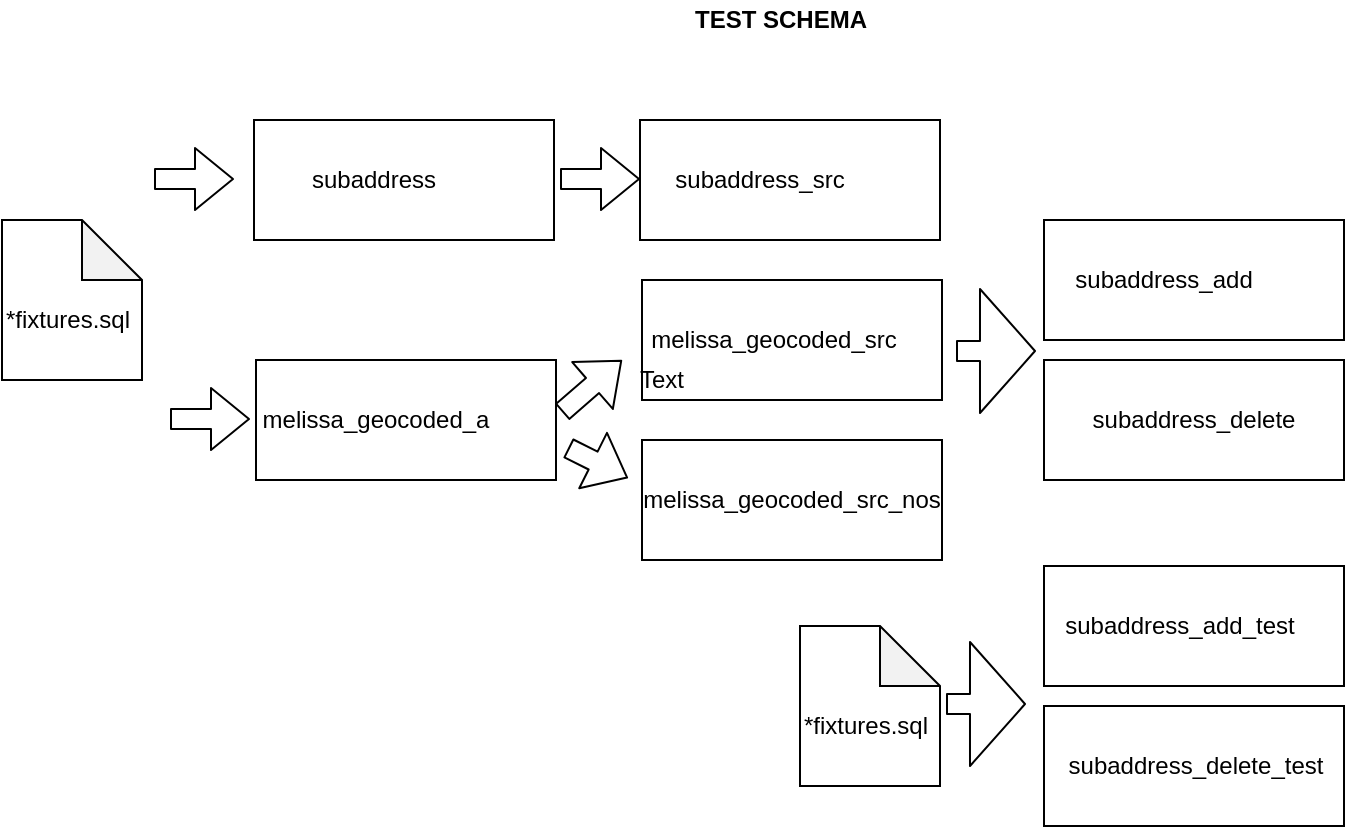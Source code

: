 <mxfile version="14.4.9" type="device"><diagram id="UHGikUQVZQ2GSxtt2hlj" name="Page-1"><mxGraphModel dx="868" dy="662" grid="1" gridSize="10" guides="1" tooltips="1" connect="1" arrows="1" fold="1" page="1" pageScale="1" pageWidth="850" pageHeight="1100" math="0" shadow="0"><root><mxCell id="0"/><mxCell id="1" parent="0"/><mxCell id="1rPcJaWGtFSZM36oiF5B-5" value="" style="rounded=0;whiteSpace=wrap;html=1;" vertex="1" parent="1"><mxGeometry x="329" y="270" width="150" height="60" as="geometry"/></mxCell><mxCell id="1rPcJaWGtFSZM36oiF5B-4" value="subaddress_src" style="text;html=1;strokeColor=none;fillColor=none;align=center;verticalAlign=middle;whiteSpace=wrap;rounded=0;" vertex="1" parent="1"><mxGeometry x="369" y="290" width="40" height="20" as="geometry"/></mxCell><mxCell id="1rPcJaWGtFSZM36oiF5B-7" value="" style="rounded=0;whiteSpace=wrap;html=1;" vertex="1" parent="1"><mxGeometry x="330" y="350" width="150" height="60" as="geometry"/></mxCell><mxCell id="1rPcJaWGtFSZM36oiF5B-8" value="melissa_geocoded_src" style="text;html=1;strokeColor=none;fillColor=none;align=center;verticalAlign=middle;whiteSpace=wrap;rounded=0;" vertex="1" parent="1"><mxGeometry x="376" y="370" width="40" height="20" as="geometry"/></mxCell><mxCell id="1rPcJaWGtFSZM36oiF5B-9" value="" style="rounded=0;whiteSpace=wrap;html=1;" vertex="1" parent="1"><mxGeometry x="330" y="430" width="150" height="60" as="geometry"/></mxCell><mxCell id="1rPcJaWGtFSZM36oiF5B-12" value="melissa_geocoded_src_nos" style="text;html=1;strokeColor=none;fillColor=none;align=center;verticalAlign=middle;whiteSpace=wrap;rounded=0;" vertex="1" parent="1"><mxGeometry x="385" y="450" width="40" height="20" as="geometry"/></mxCell><mxCell id="1rPcJaWGtFSZM36oiF5B-14" value="" style="rounded=0;whiteSpace=wrap;html=1;" vertex="1" parent="1"><mxGeometry x="531" y="320" width="150" height="60" as="geometry"/></mxCell><mxCell id="1rPcJaWGtFSZM36oiF5B-15" value="subaddress_add" style="text;html=1;strokeColor=none;fillColor=none;align=center;verticalAlign=middle;whiteSpace=wrap;rounded=0;" vertex="1" parent="1"><mxGeometry x="571" y="340" width="40" height="20" as="geometry"/></mxCell><mxCell id="1rPcJaWGtFSZM36oiF5B-16" value="" style="rounded=0;whiteSpace=wrap;html=1;" vertex="1" parent="1"><mxGeometry x="531" y="390" width="150" height="60" as="geometry"/></mxCell><mxCell id="1rPcJaWGtFSZM36oiF5B-19" value="subaddress_delete" style="text;html=1;strokeColor=none;fillColor=none;align=center;verticalAlign=middle;whiteSpace=wrap;rounded=0;" vertex="1" parent="1"><mxGeometry x="586" y="410" width="40" height="20" as="geometry"/></mxCell><mxCell id="1rPcJaWGtFSZM36oiF5B-20" value="TEST SCHEMA" style="text;html=1;strokeColor=none;fillColor=none;align=center;verticalAlign=middle;whiteSpace=wrap;rounded=0;fontStyle=1" vertex="1" parent="1"><mxGeometry x="354" y="210" width="91" height="20" as="geometry"/></mxCell><mxCell id="1rPcJaWGtFSZM36oiF5B-23" value="" style="rounded=0;whiteSpace=wrap;html=1;" vertex="1" parent="1"><mxGeometry x="136" y="270" width="150" height="60" as="geometry"/></mxCell><mxCell id="1rPcJaWGtFSZM36oiF5B-24" value="subaddress" style="text;html=1;strokeColor=none;fillColor=none;align=center;verticalAlign=middle;whiteSpace=wrap;rounded=0;" vertex="1" parent="1"><mxGeometry x="176" y="290" width="40" height="20" as="geometry"/></mxCell><mxCell id="1rPcJaWGtFSZM36oiF5B-25" value="" style="rounded=0;whiteSpace=wrap;html=1;" vertex="1" parent="1"><mxGeometry x="137" y="390" width="150" height="60" as="geometry"/></mxCell><mxCell id="1rPcJaWGtFSZM36oiF5B-26" value="melissa_geocoded_a" style="text;html=1;strokeColor=none;fillColor=none;align=center;verticalAlign=middle;whiteSpace=wrap;rounded=0;" vertex="1" parent="1"><mxGeometry x="177" y="410" width="40" height="20" as="geometry"/></mxCell><mxCell id="1rPcJaWGtFSZM36oiF5B-33" value="" style="shape=flexArrow;endArrow=classic;html=1;" edge="1" parent="1"><mxGeometry width="50" height="50" relative="1" as="geometry"><mxPoint x="290" y="416" as="sourcePoint"/><mxPoint x="320" y="390" as="targetPoint"/></mxGeometry></mxCell><mxCell id="1rPcJaWGtFSZM36oiF5B-34" value="" style="shape=flexArrow;endArrow=classic;html=1;" edge="1" parent="1"><mxGeometry width="50" height="50" relative="1" as="geometry"><mxPoint x="86" y="299.5" as="sourcePoint"/><mxPoint x="126" y="299.5" as="targetPoint"/></mxGeometry></mxCell><mxCell id="1rPcJaWGtFSZM36oiF5B-35" value="" style="shape=flexArrow;endArrow=classic;html=1;" edge="1" parent="1"><mxGeometry width="50" height="50" relative="1" as="geometry"><mxPoint x="94" y="419.5" as="sourcePoint"/><mxPoint x="134" y="419.5" as="targetPoint"/></mxGeometry></mxCell><mxCell id="1rPcJaWGtFSZM36oiF5B-36" value="" style="shape=flexArrow;endArrow=classic;html=1;" edge="1" parent="1"><mxGeometry width="50" height="50" relative="1" as="geometry"><mxPoint x="289" y="299.5" as="sourcePoint"/><mxPoint x="329" y="299.5" as="targetPoint"/></mxGeometry></mxCell><mxCell id="1rPcJaWGtFSZM36oiF5B-37" value="" style="shape=flexArrow;endArrow=classic;html=1;" edge="1" parent="1"><mxGeometry width="50" height="50" relative="1" as="geometry"><mxPoint x="293" y="434" as="sourcePoint"/><mxPoint x="323" y="449" as="targetPoint"/></mxGeometry></mxCell><mxCell id="1rPcJaWGtFSZM36oiF5B-39" value="" style="shape=flexArrow;endArrow=classic;html=1;endWidth=51;endSize=8.835;" edge="1" parent="1"><mxGeometry width="50" height="50" relative="1" as="geometry"><mxPoint x="487" y="385.5" as="sourcePoint"/><mxPoint x="527" y="385.5" as="targetPoint"/></mxGeometry></mxCell><mxCell id="1rPcJaWGtFSZM36oiF5B-40" value="Text" style="text;html=1;strokeColor=none;fillColor=none;align=center;verticalAlign=middle;whiteSpace=wrap;rounded=0;" vertex="1" parent="1"><mxGeometry x="320" y="390" width="40" height="20" as="geometry"/></mxCell><mxCell id="1rPcJaWGtFSZM36oiF5B-42" value="" style="shape=note;whiteSpace=wrap;html=1;backgroundOutline=1;darkOpacity=0.05;" vertex="1" parent="1"><mxGeometry x="10" y="320" width="70" height="80" as="geometry"/></mxCell><mxCell id="1rPcJaWGtFSZM36oiF5B-43" value="*fixtures.sql" style="text;html=1;strokeColor=none;fillColor=none;align=center;verticalAlign=middle;whiteSpace=wrap;rounded=0;" vertex="1" parent="1"><mxGeometry x="23" y="360" width="40" height="20" as="geometry"/></mxCell><mxCell id="1rPcJaWGtFSZM36oiF5B-44" value="" style="rounded=0;whiteSpace=wrap;html=1;" vertex="1" parent="1"><mxGeometry x="531" y="493" width="150" height="60" as="geometry"/></mxCell><mxCell id="1rPcJaWGtFSZM36oiF5B-45" value="subaddress_add_test" style="text;html=1;strokeColor=none;fillColor=none;align=center;verticalAlign=middle;whiteSpace=wrap;rounded=0;" vertex="1" parent="1"><mxGeometry x="579" y="513" width="40" height="20" as="geometry"/></mxCell><mxCell id="1rPcJaWGtFSZM36oiF5B-46" value="" style="rounded=0;whiteSpace=wrap;html=1;" vertex="1" parent="1"><mxGeometry x="531" y="563" width="150" height="60" as="geometry"/></mxCell><mxCell id="1rPcJaWGtFSZM36oiF5B-47" value="subaddress_delete_test" style="text;html=1;strokeColor=none;fillColor=none;align=center;verticalAlign=middle;whiteSpace=wrap;rounded=0;" vertex="1" parent="1"><mxGeometry x="587" y="583" width="40" height="20" as="geometry"/></mxCell><mxCell id="1rPcJaWGtFSZM36oiF5B-48" value="" style="shape=note;whiteSpace=wrap;html=1;backgroundOutline=1;darkOpacity=0.05;" vertex="1" parent="1"><mxGeometry x="409" y="523" width="70" height="80" as="geometry"/></mxCell><mxCell id="1rPcJaWGtFSZM36oiF5B-49" value="*fixtures.sql" style="text;html=1;strokeColor=none;fillColor=none;align=center;verticalAlign=middle;whiteSpace=wrap;rounded=0;" vertex="1" parent="1"><mxGeometry x="422" y="563" width="40" height="20" as="geometry"/></mxCell><mxCell id="1rPcJaWGtFSZM36oiF5B-50" value="" style="shape=flexArrow;endArrow=classic;html=1;endWidth=51;endSize=8.835;" edge="1" parent="1"><mxGeometry width="50" height="50" relative="1" as="geometry"><mxPoint x="482" y="562" as="sourcePoint"/><mxPoint x="522" y="562" as="targetPoint"/></mxGeometry></mxCell></root></mxGraphModel></diagram></mxfile>